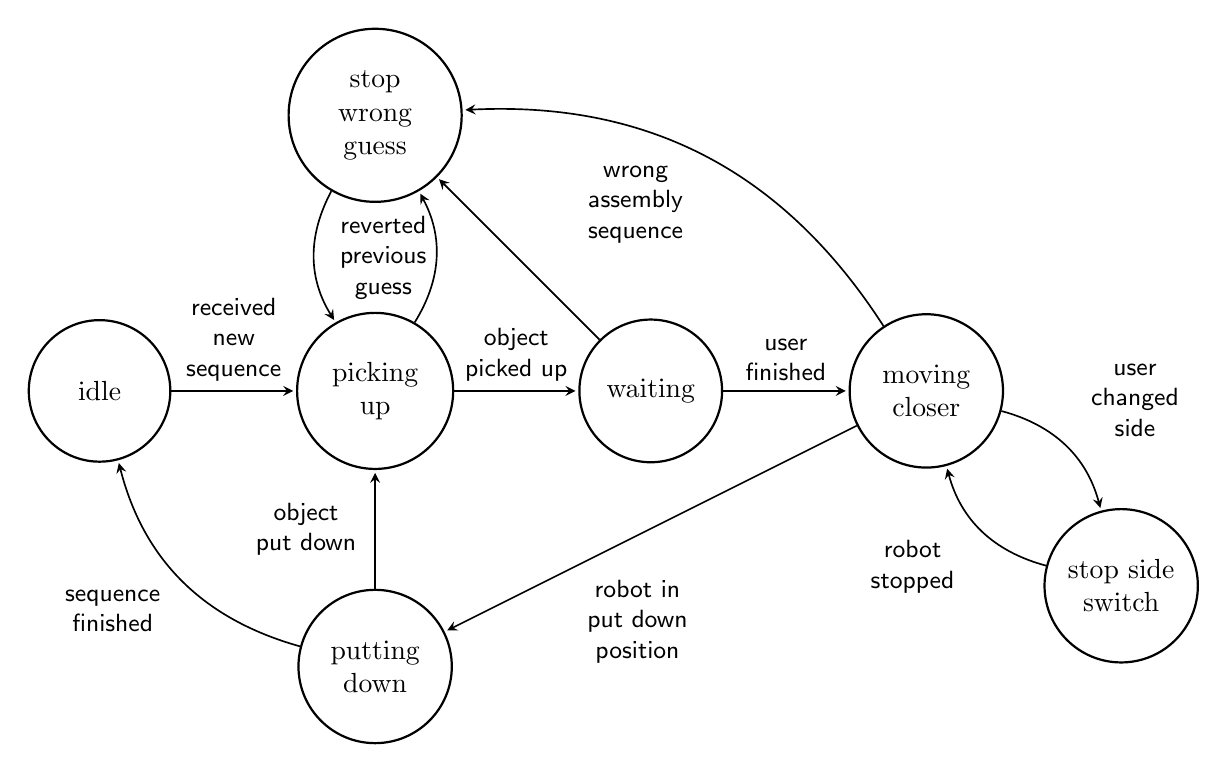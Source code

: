 \begin{tikzpicture}[
        > = stealth, % arrow head style
        shorten > = 1pt, % don't touch arrow head to node
        auto,
        node distance = 3.5cm, % distance between nodes
        semithick % line style
    ]
    
    \tikzstyle{every state}=[
        draw = black,
        thick,
        fill = white,
        minimum size = 4mm,
        text width = 1.5cm,
        align = center
    ]
    
    \node[state] (idle) at (0,0) {idle};
    \node[state] (picking_up) [right of=idle] {picking up};
    \node[state] (waiting) [right of=picking_up] {waiting};
    \node[state] (moving_closer) [right of=waiting] {moving closer};
    \node[state] (putting_down) [below of=picking_up] {putting down};
    \node[state] (stop_side_switch) [below right of=moving_closer] {stop side switch};
    \node[state] (stop_wrong_guess) [above of=picking_up] {stop wrong guess};
    
    % \path[->] (idle) edge node[align=center] {received new\\sequence} (picking_up);
    % \path[->] (picking_up) edge node[align=center] {object\\picked up} (waiting);
    % \path[->] (waiting) edge node[align=center] {user\\finished} (moving_closer);
    % \path[->] (moving_closer) edge node[align=center] {robot in put\\down position} (putting_down);
    % \path[->] (putting_down) edge node[align=center] {object\\put down} (picking_up);
    % \path[->] (putting_down) edge[bend left] node[align=center] {sequence\\finished} (idle);
    % \path[->] (moving_closer) edge[bend left] node[align=center] {user changed\\side} (stop_side_switch);
    % \path[->] (stop_side_switch) edge[bend left] node[align=center] {robot\\stopped} (moving_closer);
    % \path[->] (picking_up) edge[bend right] node[align=center] {} (stop_wrong_guess);
    % \path[->] (waiting) edge node[align=center] {} (stop_wrong_guess);
    % \path[->] (moving_closer) edge[bend right] node[align=center] {wrong assembly\\sequence} (stop_wrong_guess);
    % \path[->] (stop_wrong_guess) edge[bend right] node[align=center] {reverted\\previous guess} (picking_up);

%Alternative lay-out for easier global configuration (vsantos)
\path[every edge,
	->,
	text width=1.5cm,
	align=center,
    every node/.style={
	   font={\small\sffamily},
        },
%	pos=0.4,
	]
(idle)             edge             node {received new sequence}   (picking_up)
(picking_up)       edge             node {object picked up}        (waiting)
(waiting)          edge             node {user finished}           (moving_closer)
(moving_closer)    edge[pos=0.7]    node {robot in put down position} (putting_down)
(putting_down)     edge             node {object put down}         (picking_up)
(putting_down)     edge[bend left]  node {sequence finished}       (idle)
(moving_closer)    edge[bend left]  node {user changed side}       (stop_side_switch)
(stop_side_switch) edge[bend left]  node {robot stopped}           (moving_closer)
(picking_up)       edge[bend right] node {}                         (stop_wrong_guess)
(waiting)          edge             node {}                         (stop_wrong_guess)
(moving_closer)    edge[bend right] node {wrong assembly sequence} (stop_wrong_guess)
(stop_wrong_guess) edge[bend right] node {reverted previous guess} (picking_up)
; 
    
\end{tikzpicture}